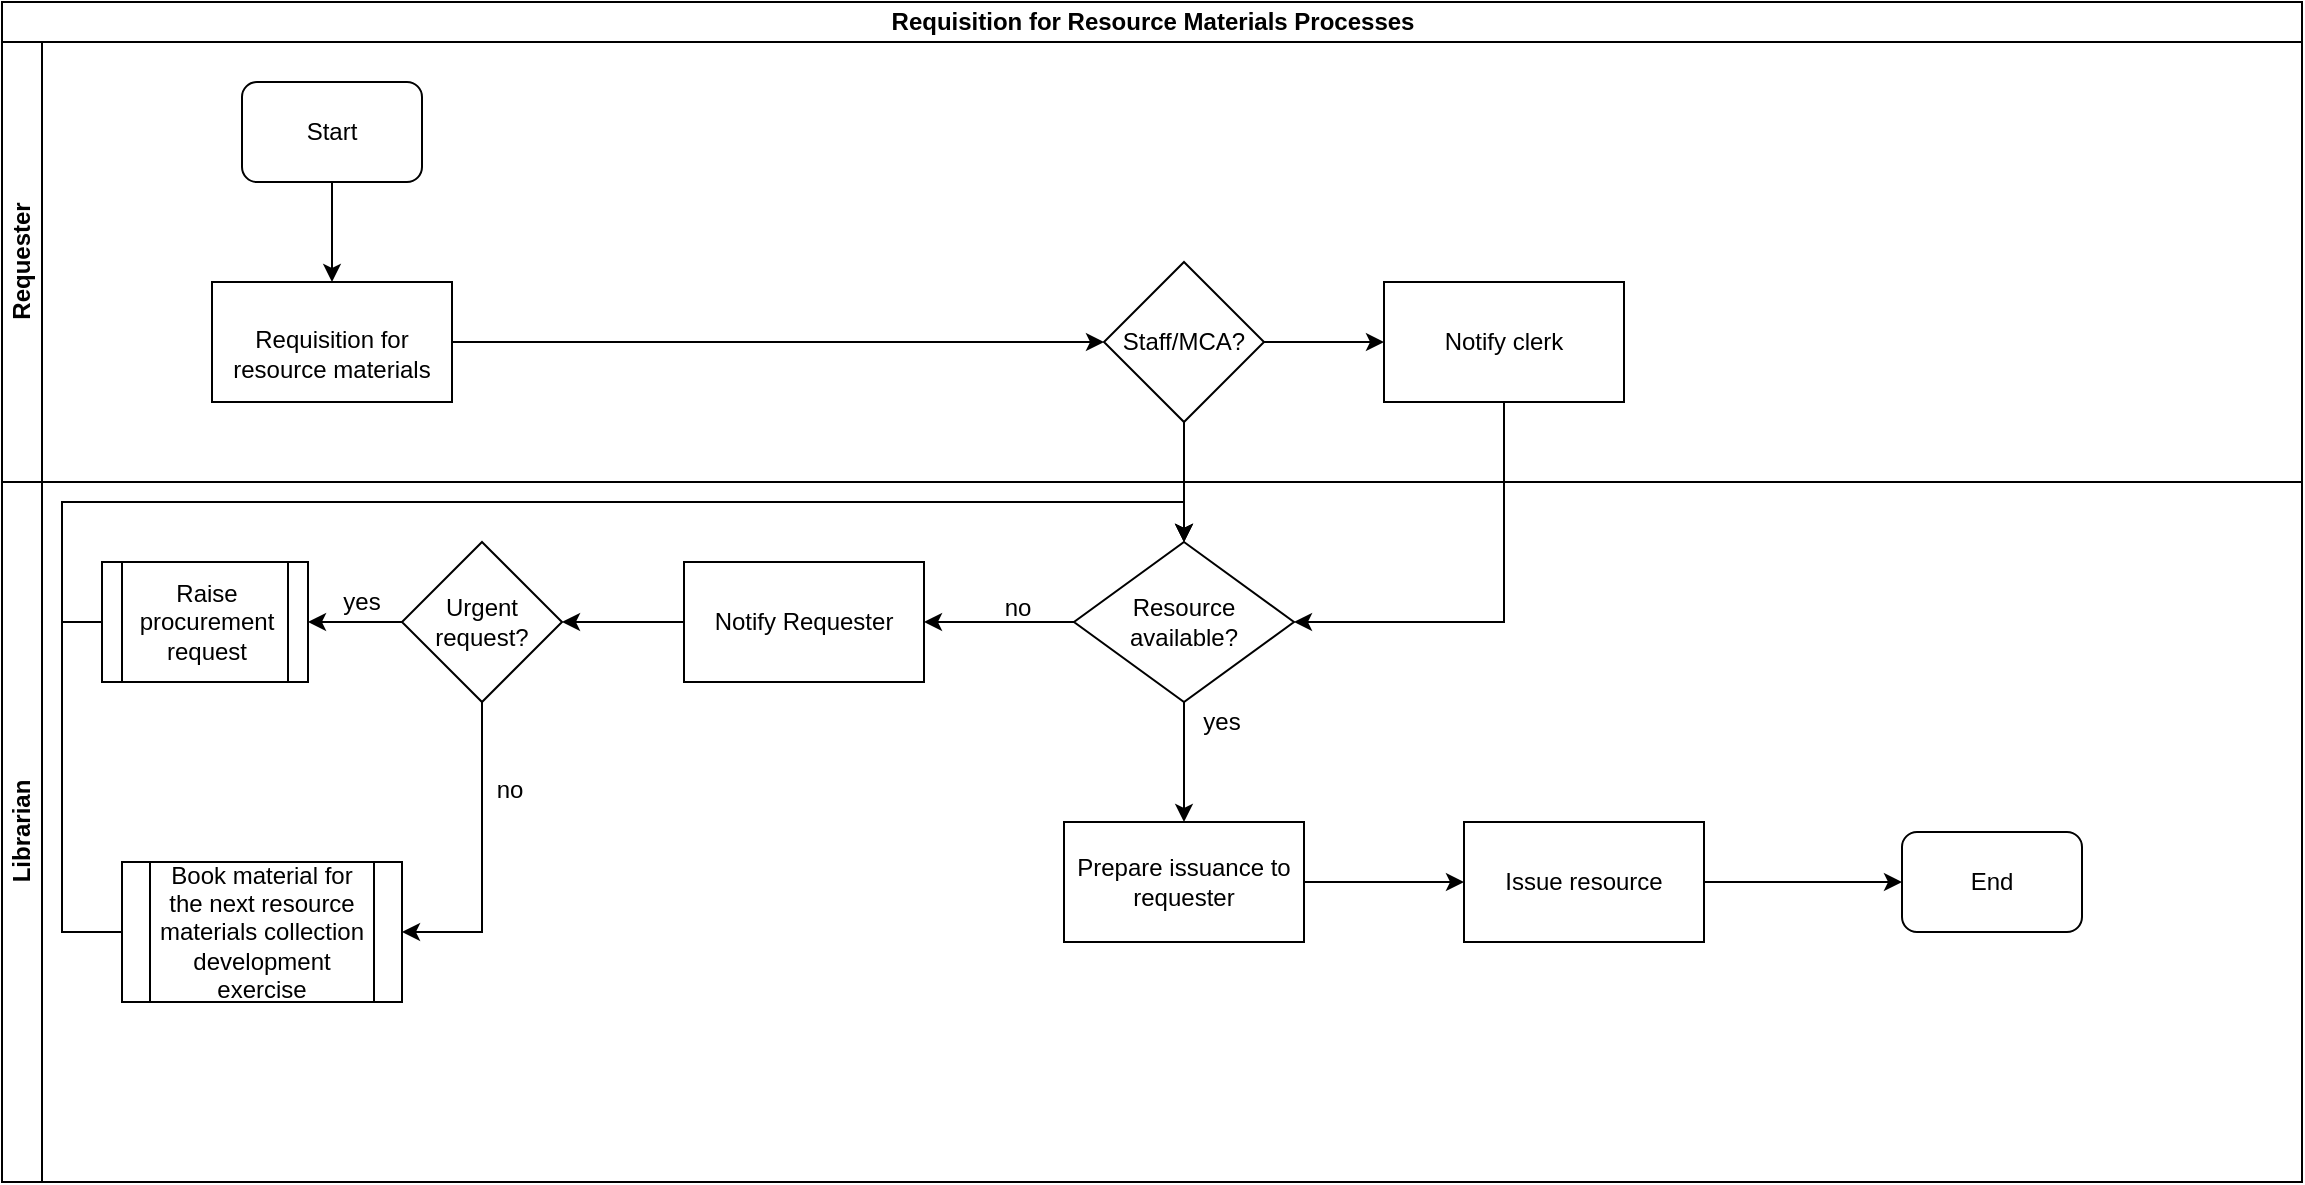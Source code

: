 <mxfile version="13.7.7" type="github">
  <diagram id="L49nDd7WiCvF9cDpSTCV" name="Page-1">
    <mxGraphModel dx="910" dy="487" grid="1" gridSize="10" guides="1" tooltips="1" connect="1" arrows="1" fold="1" page="1" pageScale="1" pageWidth="1169" pageHeight="827" math="0" shadow="0">
      <root>
        <mxCell id="0" />
        <mxCell id="1" parent="0" />
        <mxCell id="8L-_xUGGk6t0tHvqpUdU-1" value="Requisition for Resource Materials Processes" style="swimlane;html=1;childLayout=stackLayout;resizeParent=1;resizeParentMax=0;horizontal=1;startSize=20;horizontalStack=0;" vertex="1" parent="1">
          <mxGeometry x="10" y="10" width="1150" height="590" as="geometry" />
        </mxCell>
        <mxCell id="8L-_xUGGk6t0tHvqpUdU-2" value="Requester" style="swimlane;html=1;startSize=20;horizontal=0;" vertex="1" parent="8L-_xUGGk6t0tHvqpUdU-1">
          <mxGeometry y="20" width="1150" height="220" as="geometry" />
        </mxCell>
        <mxCell id="8L-_xUGGk6t0tHvqpUdU-7" value="" style="edgeStyle=orthogonalEdgeStyle;rounded=0;orthogonalLoop=1;jettySize=auto;html=1;entryX=0.5;entryY=0;entryDx=0;entryDy=0;" edge="1" parent="8L-_xUGGk6t0tHvqpUdU-2" source="8L-_xUGGk6t0tHvqpUdU-5" target="8L-_xUGGk6t0tHvqpUdU-8">
          <mxGeometry relative="1" as="geometry">
            <mxPoint x="300" y="135" as="targetPoint" />
          </mxGeometry>
        </mxCell>
        <mxCell id="8L-_xUGGk6t0tHvqpUdU-5" value="Start" style="rounded=1;whiteSpace=wrap;html=1;" vertex="1" parent="8L-_xUGGk6t0tHvqpUdU-2">
          <mxGeometry x="120" y="20" width="90" height="50" as="geometry" />
        </mxCell>
        <mxCell id="8L-_xUGGk6t0tHvqpUdU-8" value="&lt;p class=&quot;western&quot; style=&quot;margin-bottom: 0in&quot; lang=&quot;en-GB&quot;&gt;&lt;br/&gt;Requisition for resource materials&lt;/p&gt;&lt;br/&gt;" style="rounded=0;whiteSpace=wrap;html=1;" vertex="1" parent="8L-_xUGGk6t0tHvqpUdU-2">
          <mxGeometry x="105" y="120" width="120" height="60" as="geometry" />
        </mxCell>
        <mxCell id="8L-_xUGGk6t0tHvqpUdU-3" value="Librarian" style="swimlane;html=1;startSize=20;horizontal=0;" vertex="1" parent="8L-_xUGGk6t0tHvqpUdU-1">
          <mxGeometry y="240" width="1150" height="350" as="geometry" />
        </mxCell>
        <mxCell id="8L-_xUGGk6t0tHvqpUdU-23" value="yes" style="text;html=1;strokeColor=none;fillColor=none;align=center;verticalAlign=middle;whiteSpace=wrap;rounded=0;" vertex="1" parent="8L-_xUGGk6t0tHvqpUdU-3">
          <mxGeometry x="160" y="50" width="40" height="20" as="geometry" />
        </mxCell>
        <mxCell id="8L-_xUGGk6t0tHvqpUdU-30" value="" style="edgeStyle=orthogonalEdgeStyle;rounded=0;orthogonalLoop=1;jettySize=auto;html=1;entryX=0.5;entryY=0;entryDx=0;entryDy=0;" edge="1" parent="8L-_xUGGk6t0tHvqpUdU-3" source="8L-_xUGGk6t0tHvqpUdU-20" target="8L-_xUGGk6t0tHvqpUdU-12">
          <mxGeometry relative="1" as="geometry">
            <mxPoint x="-30" y="70" as="targetPoint" />
            <Array as="points">
              <mxPoint x="30" y="70" />
              <mxPoint x="30" y="10" />
              <mxPoint x="591" y="10" />
            </Array>
          </mxGeometry>
        </mxCell>
        <mxCell id="8L-_xUGGk6t0tHvqpUdU-20" value="Raise procurement request" style="shape=process;whiteSpace=wrap;html=1;backgroundOutline=1;" vertex="1" parent="8L-_xUGGk6t0tHvqpUdU-3">
          <mxGeometry x="50" y="40" width="103" height="60" as="geometry" />
        </mxCell>
        <mxCell id="8L-_xUGGk6t0tHvqpUdU-12" value="Resource available?" style="rhombus;whiteSpace=wrap;html=1;" vertex="1" parent="8L-_xUGGk6t0tHvqpUdU-3">
          <mxGeometry x="536" y="30" width="110" height="80" as="geometry" />
        </mxCell>
        <mxCell id="8L-_xUGGk6t0tHvqpUdU-16" value="Urgent request?" style="rhombus;whiteSpace=wrap;html=1;" vertex="1" parent="8L-_xUGGk6t0tHvqpUdU-3">
          <mxGeometry x="200" y="30" width="80" height="80" as="geometry" />
        </mxCell>
        <mxCell id="8L-_xUGGk6t0tHvqpUdU-22" value="" style="edgeStyle=orthogonalEdgeStyle;rounded=0;orthogonalLoop=1;jettySize=auto;html=1;entryX=1;entryY=0.5;entryDx=0;entryDy=0;" edge="1" parent="8L-_xUGGk6t0tHvqpUdU-3" source="8L-_xUGGk6t0tHvqpUdU-16" target="8L-_xUGGk6t0tHvqpUdU-20">
          <mxGeometry relative="1" as="geometry">
            <mxPoint x="140" y="70" as="targetPoint" />
          </mxGeometry>
        </mxCell>
        <mxCell id="8L-_xUGGk6t0tHvqpUdU-25" value="" style="edgeStyle=orthogonalEdgeStyle;rounded=0;orthogonalLoop=1;jettySize=auto;html=1;entryX=1;entryY=0.5;entryDx=0;entryDy=0;" edge="1" parent="8L-_xUGGk6t0tHvqpUdU-3" source="8L-_xUGGk6t0tHvqpUdU-16" target="8L-_xUGGk6t0tHvqpUdU-24">
          <mxGeometry relative="1" as="geometry" />
        </mxCell>
        <mxCell id="8L-_xUGGk6t0tHvqpUdU-46" value="yes" style="text;html=1;strokeColor=none;fillColor=none;align=center;verticalAlign=middle;whiteSpace=wrap;rounded=0;" vertex="1" parent="8L-_xUGGk6t0tHvqpUdU-3">
          <mxGeometry x="590" y="110" width="40" height="20" as="geometry" />
        </mxCell>
        <mxCell id="8L-_xUGGk6t0tHvqpUdU-26" value="no" style="text;html=1;strokeColor=none;fillColor=none;align=center;verticalAlign=middle;whiteSpace=wrap;rounded=0;" vertex="1" parent="8L-_xUGGk6t0tHvqpUdU-3">
          <mxGeometry x="234" y="144" width="40" height="20" as="geometry" />
        </mxCell>
        <mxCell id="8L-_xUGGk6t0tHvqpUdU-28" value="" style="edgeStyle=orthogonalEdgeStyle;rounded=0;orthogonalLoop=1;jettySize=auto;html=1;entryX=0.5;entryY=0;entryDx=0;entryDy=0;" edge="1" parent="8L-_xUGGk6t0tHvqpUdU-3" source="8L-_xUGGk6t0tHvqpUdU-24" target="8L-_xUGGk6t0tHvqpUdU-12">
          <mxGeometry relative="1" as="geometry">
            <mxPoint x="-30" y="225" as="targetPoint" />
            <Array as="points">
              <mxPoint x="30" y="225" />
              <mxPoint x="30" y="10" />
              <mxPoint x="591" y="10" />
            </Array>
          </mxGeometry>
        </mxCell>
        <mxCell id="8L-_xUGGk6t0tHvqpUdU-51" value="End" style="rounded=1;whiteSpace=wrap;html=1;" vertex="1" parent="8L-_xUGGk6t0tHvqpUdU-3">
          <mxGeometry x="950" y="175" width="90" height="50" as="geometry" />
        </mxCell>
        <mxCell id="8L-_xUGGk6t0tHvqpUdU-15" value="Prepare issuance to requester" style="rounded=0;whiteSpace=wrap;html=1;" vertex="1" parent="8L-_xUGGk6t0tHvqpUdU-3">
          <mxGeometry x="531" y="170" width="120" height="60" as="geometry" />
        </mxCell>
        <mxCell id="8L-_xUGGk6t0tHvqpUdU-24" value="Book material for the next resource materials collection development exercise" style="shape=process;whiteSpace=wrap;html=1;backgroundOutline=1;" vertex="1" parent="8L-_xUGGk6t0tHvqpUdU-3">
          <mxGeometry x="60" y="190" width="140" height="70" as="geometry" />
        </mxCell>
        <mxCell id="8L-_xUGGk6t0tHvqpUdU-14" value="" style="edgeStyle=orthogonalEdgeStyle;rounded=0;orthogonalLoop=1;jettySize=auto;html=1;" edge="1" parent="8L-_xUGGk6t0tHvqpUdU-3" source="8L-_xUGGk6t0tHvqpUdU-12" target="8L-_xUGGk6t0tHvqpUdU-15">
          <mxGeometry relative="1" as="geometry">
            <mxPoint x="591" y="180" as="targetPoint" />
          </mxGeometry>
        </mxCell>
        <mxCell id="8L-_xUGGk6t0tHvqpUdU-34" value="" style="edgeStyle=orthogonalEdgeStyle;rounded=0;orthogonalLoop=1;jettySize=auto;html=1;entryX=0.5;entryY=0;entryDx=0;entryDy=0;" edge="1" parent="1" source="8L-_xUGGk6t0tHvqpUdU-31" target="8L-_xUGGk6t0tHvqpUdU-12">
          <mxGeometry relative="1" as="geometry">
            <mxPoint x="596" y="300" as="targetPoint" />
          </mxGeometry>
        </mxCell>
        <mxCell id="8L-_xUGGk6t0tHvqpUdU-36" value="" style="edgeStyle=orthogonalEdgeStyle;rounded=0;orthogonalLoop=1;jettySize=auto;html=1;" edge="1" parent="1" source="8L-_xUGGk6t0tHvqpUdU-31" target="8L-_xUGGk6t0tHvqpUdU-35">
          <mxGeometry relative="1" as="geometry" />
        </mxCell>
        <mxCell id="8L-_xUGGk6t0tHvqpUdU-31" value="Staff/MCA?" style="rhombus;whiteSpace=wrap;html=1;rounded=0;" vertex="1" parent="1">
          <mxGeometry x="561" y="140" width="80" height="80" as="geometry" />
        </mxCell>
        <mxCell id="8L-_xUGGk6t0tHvqpUdU-32" value="" style="edgeStyle=orthogonalEdgeStyle;rounded=0;orthogonalLoop=1;jettySize=auto;html=1;" edge="1" parent="1" source="8L-_xUGGk6t0tHvqpUdU-8" target="8L-_xUGGk6t0tHvqpUdU-31">
          <mxGeometry relative="1" as="geometry" />
        </mxCell>
        <mxCell id="8L-_xUGGk6t0tHvqpUdU-38" value="" style="edgeStyle=orthogonalEdgeStyle;rounded=0;orthogonalLoop=1;jettySize=auto;html=1;entryX=1;entryY=0.5;entryDx=0;entryDy=0;" edge="1" parent="1" source="8L-_xUGGk6t0tHvqpUdU-35" target="8L-_xUGGk6t0tHvqpUdU-12">
          <mxGeometry relative="1" as="geometry">
            <mxPoint x="761" y="290" as="targetPoint" />
            <Array as="points">
              <mxPoint x="761" y="320" />
            </Array>
          </mxGeometry>
        </mxCell>
        <mxCell id="8L-_xUGGk6t0tHvqpUdU-35" value="Notify clerk" style="whiteSpace=wrap;html=1;rounded=0;" vertex="1" parent="1">
          <mxGeometry x="701" y="150" width="120" height="60" as="geometry" />
        </mxCell>
        <mxCell id="8L-_xUGGk6t0tHvqpUdU-45" value="" style="edgeStyle=orthogonalEdgeStyle;rounded=0;orthogonalLoop=1;jettySize=auto;html=1;entryX=1;entryY=0.5;entryDx=0;entryDy=0;" edge="1" parent="1" source="8L-_xUGGk6t0tHvqpUdU-41" target="8L-_xUGGk6t0tHvqpUdU-16">
          <mxGeometry relative="1" as="geometry">
            <mxPoint x="271" y="320" as="targetPoint" />
          </mxGeometry>
        </mxCell>
        <mxCell id="8L-_xUGGk6t0tHvqpUdU-41" value="Notify Requester" style="whiteSpace=wrap;html=1;" vertex="1" parent="1">
          <mxGeometry x="351" y="290" width="120" height="60" as="geometry" />
        </mxCell>
        <mxCell id="8L-_xUGGk6t0tHvqpUdU-42" value="" style="edgeStyle=orthogonalEdgeStyle;rounded=0;orthogonalLoop=1;jettySize=auto;html=1;" edge="1" parent="1" source="8L-_xUGGk6t0tHvqpUdU-12" target="8L-_xUGGk6t0tHvqpUdU-41">
          <mxGeometry relative="1" as="geometry" />
        </mxCell>
        <mxCell id="8L-_xUGGk6t0tHvqpUdU-43" value="no" style="text;html=1;strokeColor=none;fillColor=none;align=center;verticalAlign=middle;whiteSpace=wrap;rounded=0;" vertex="1" parent="1">
          <mxGeometry x="498" y="303" width="40" height="20" as="geometry" />
        </mxCell>
        <mxCell id="8L-_xUGGk6t0tHvqpUdU-50" value="" style="edgeStyle=orthogonalEdgeStyle;rounded=0;orthogonalLoop=1;jettySize=auto;html=1;entryX=0;entryY=0.5;entryDx=0;entryDy=0;" edge="1" parent="1" source="8L-_xUGGk6t0tHvqpUdU-47" target="8L-_xUGGk6t0tHvqpUdU-51">
          <mxGeometry relative="1" as="geometry">
            <mxPoint x="961" y="450" as="targetPoint" />
          </mxGeometry>
        </mxCell>
        <mxCell id="8L-_xUGGk6t0tHvqpUdU-47" value="Issue resource" style="whiteSpace=wrap;html=1;rounded=0;" vertex="1" parent="1">
          <mxGeometry x="741" y="420" width="120" height="60" as="geometry" />
        </mxCell>
        <mxCell id="8L-_xUGGk6t0tHvqpUdU-48" value="" style="edgeStyle=orthogonalEdgeStyle;rounded=0;orthogonalLoop=1;jettySize=auto;html=1;" edge="1" parent="1" source="8L-_xUGGk6t0tHvqpUdU-15" target="8L-_xUGGk6t0tHvqpUdU-47">
          <mxGeometry relative="1" as="geometry" />
        </mxCell>
      </root>
    </mxGraphModel>
  </diagram>
</mxfile>
